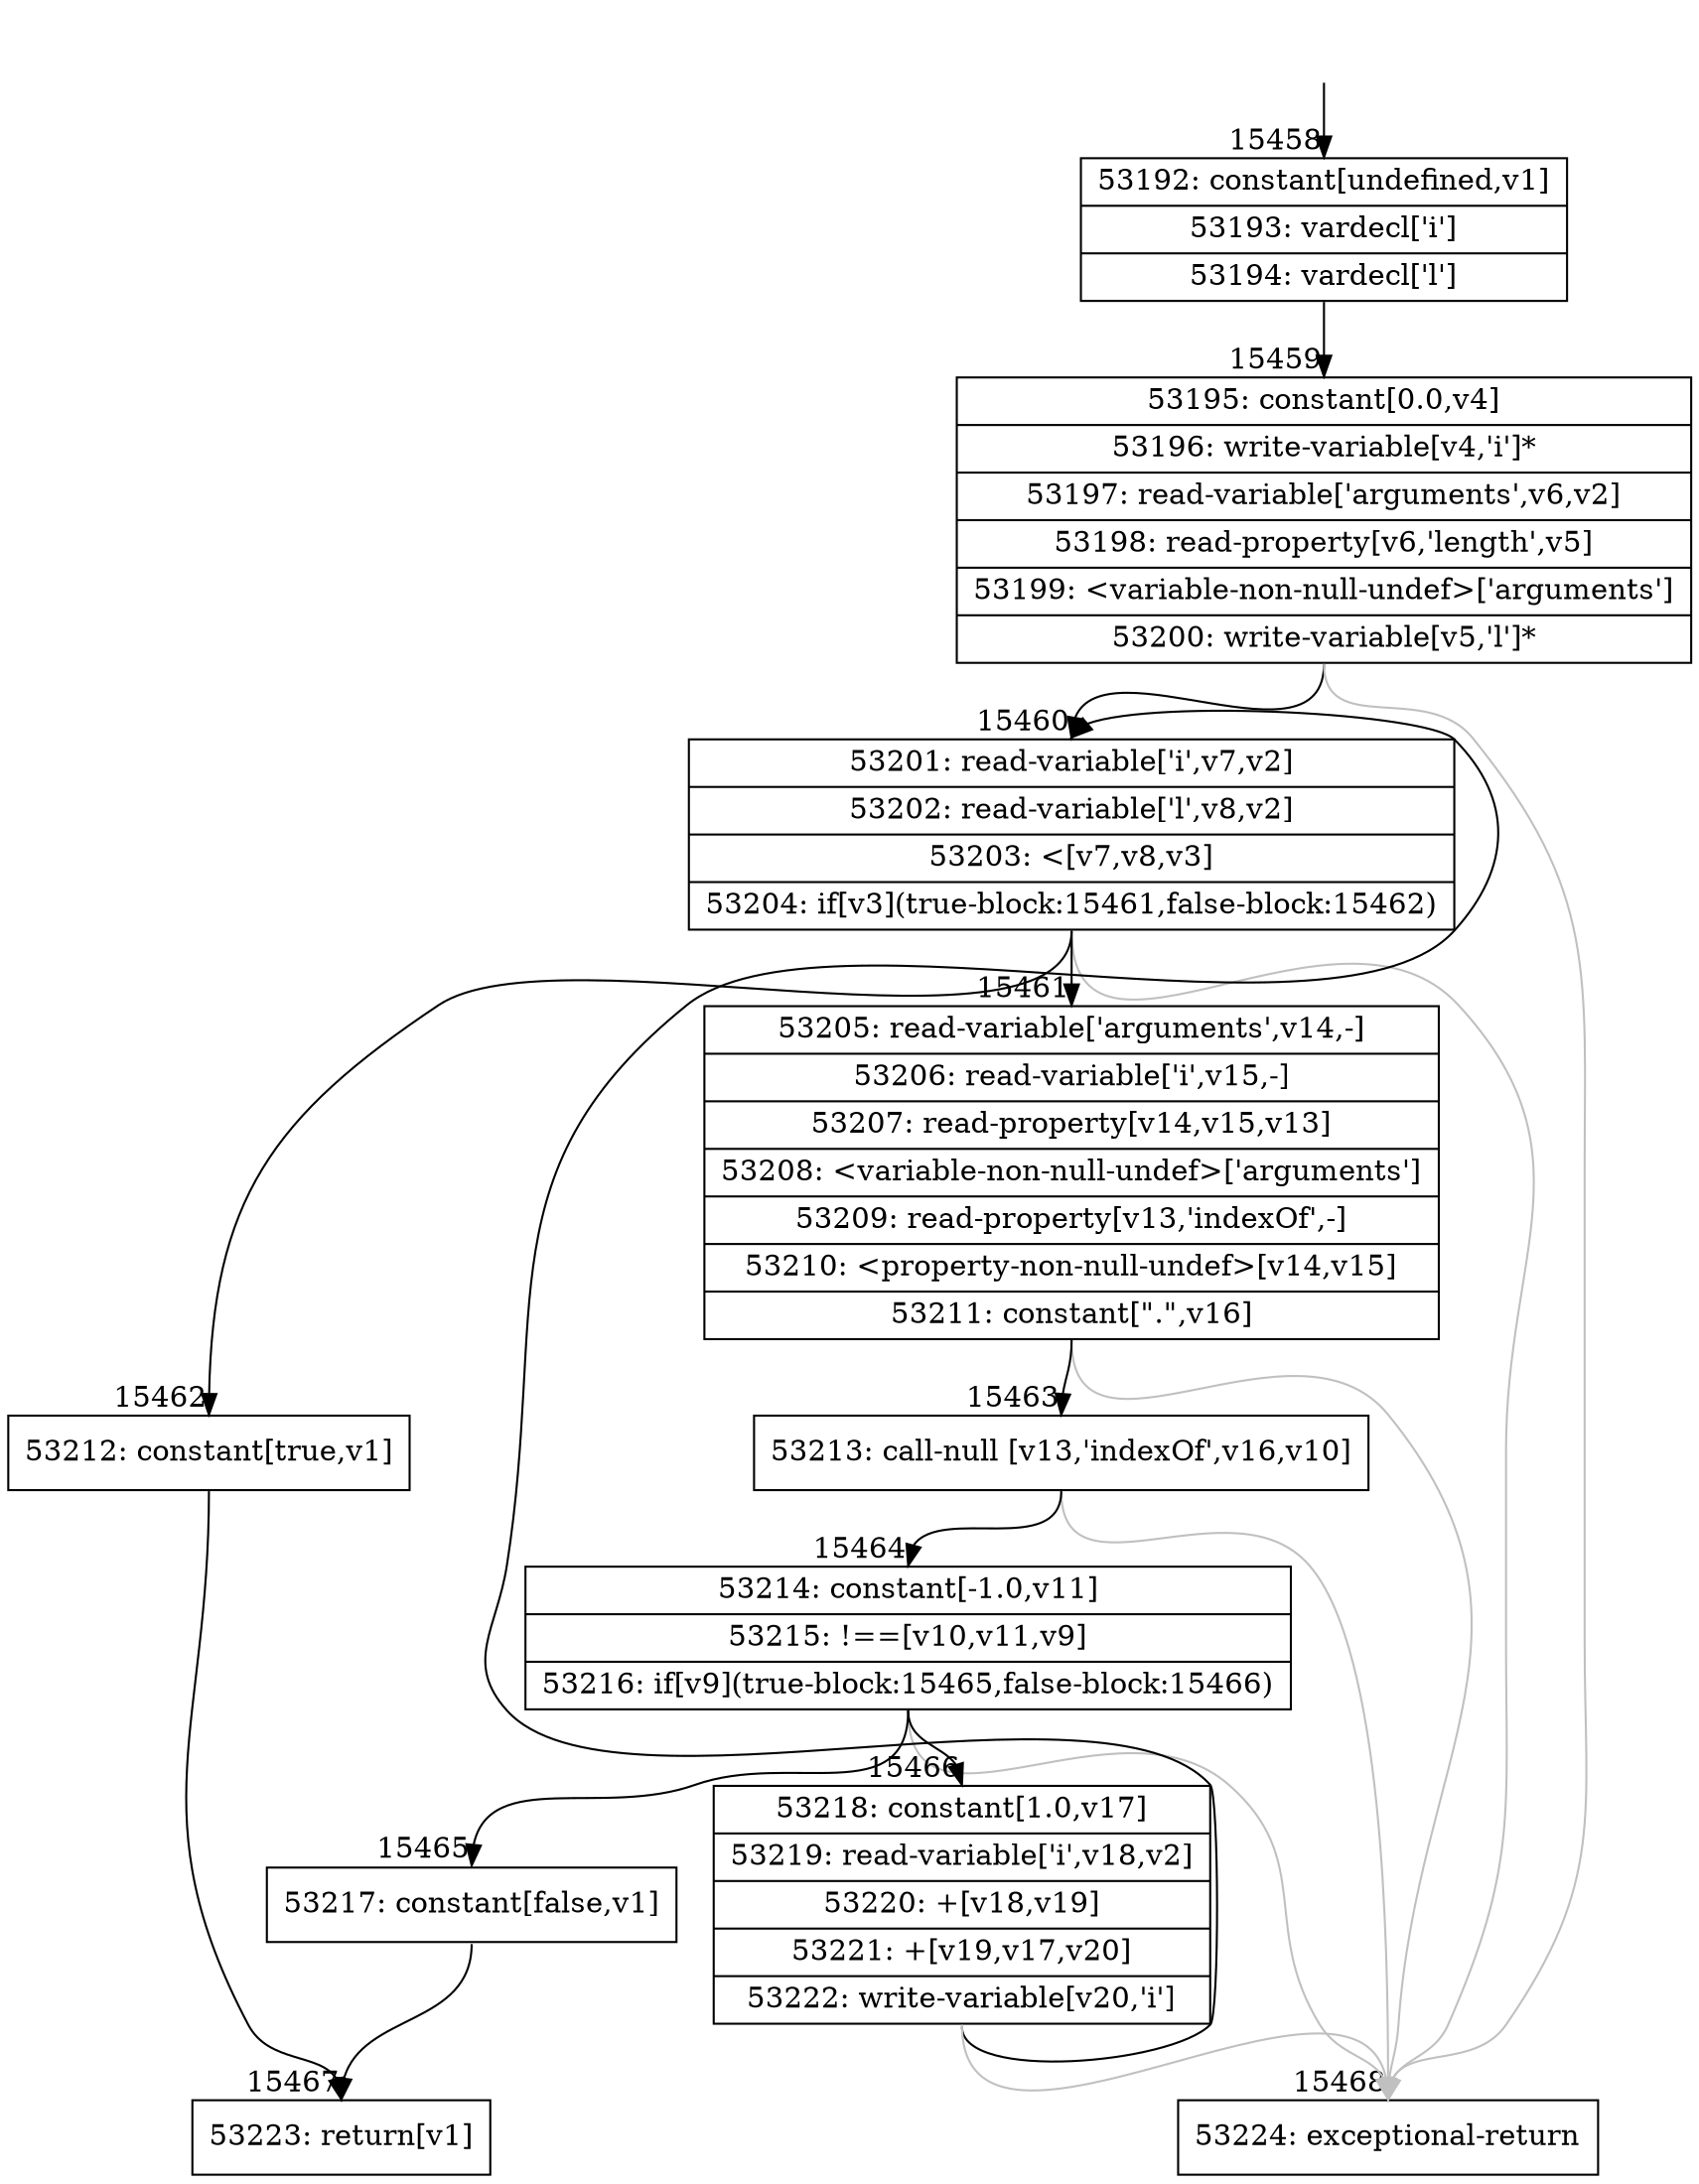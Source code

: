 digraph {
rankdir="TD"
BB_entry1307[shape=none,label=""];
BB_entry1307 -> BB15458 [tailport=s, headport=n, headlabel="    15458"]
BB15458 [shape=record label="{53192: constant[undefined,v1]|53193: vardecl['i']|53194: vardecl['l']}" ] 
BB15458 -> BB15459 [tailport=s, headport=n, headlabel="      15459"]
BB15459 [shape=record label="{53195: constant[0.0,v4]|53196: write-variable[v4,'i']*|53197: read-variable['arguments',v6,v2]|53198: read-property[v6,'length',v5]|53199: \<variable-non-null-undef\>['arguments']|53200: write-variable[v5,'l']*}" ] 
BB15459 -> BB15460 [tailport=s, headport=n, headlabel="      15460"]
BB15459 -> BB15468 [tailport=s, headport=n, color=gray, headlabel="      15468"]
BB15460 [shape=record label="{53201: read-variable['i',v7,v2]|53202: read-variable['l',v8,v2]|53203: \<[v7,v8,v3]|53204: if[v3](true-block:15461,false-block:15462)}" ] 
BB15460 -> BB15461 [tailport=s, headport=n, headlabel="      15461"]
BB15460 -> BB15462 [tailport=s, headport=n, headlabel="      15462"]
BB15460 -> BB15468 [tailport=s, headport=n, color=gray]
BB15461 [shape=record label="{53205: read-variable['arguments',v14,-]|53206: read-variable['i',v15,-]|53207: read-property[v14,v15,v13]|53208: \<variable-non-null-undef\>['arguments']|53209: read-property[v13,'indexOf',-]|53210: \<property-non-null-undef\>[v14,v15]|53211: constant[\".\",v16]}" ] 
BB15461 -> BB15463 [tailport=s, headport=n, headlabel="      15463"]
BB15461 -> BB15468 [tailport=s, headport=n, color=gray]
BB15462 [shape=record label="{53212: constant[true,v1]}" ] 
BB15462 -> BB15467 [tailport=s, headport=n, headlabel="      15467"]
BB15463 [shape=record label="{53213: call-null [v13,'indexOf',v16,v10]}" ] 
BB15463 -> BB15464 [tailport=s, headport=n, headlabel="      15464"]
BB15463 -> BB15468 [tailport=s, headport=n, color=gray]
BB15464 [shape=record label="{53214: constant[-1.0,v11]|53215: !==[v10,v11,v9]|53216: if[v9](true-block:15465,false-block:15466)}" ] 
BB15464 -> BB15465 [tailport=s, headport=n, headlabel="      15465"]
BB15464 -> BB15466 [tailport=s, headport=n, headlabel="      15466"]
BB15464 -> BB15468 [tailport=s, headport=n, color=gray]
BB15465 [shape=record label="{53217: constant[false,v1]}" ] 
BB15465 -> BB15467 [tailport=s, headport=n]
BB15466 [shape=record label="{53218: constant[1.0,v17]|53219: read-variable['i',v18,v2]|53220: +[v18,v19]|53221: +[v19,v17,v20]|53222: write-variable[v20,'i']}" ] 
BB15466 -> BB15460 [tailport=s, headport=n]
BB15466 -> BB15468 [tailport=s, headport=n, color=gray]
BB15467 [shape=record label="{53223: return[v1]}" ] 
BB15468 [shape=record label="{53224: exceptional-return}" ] 
//#$~ 28536
}
